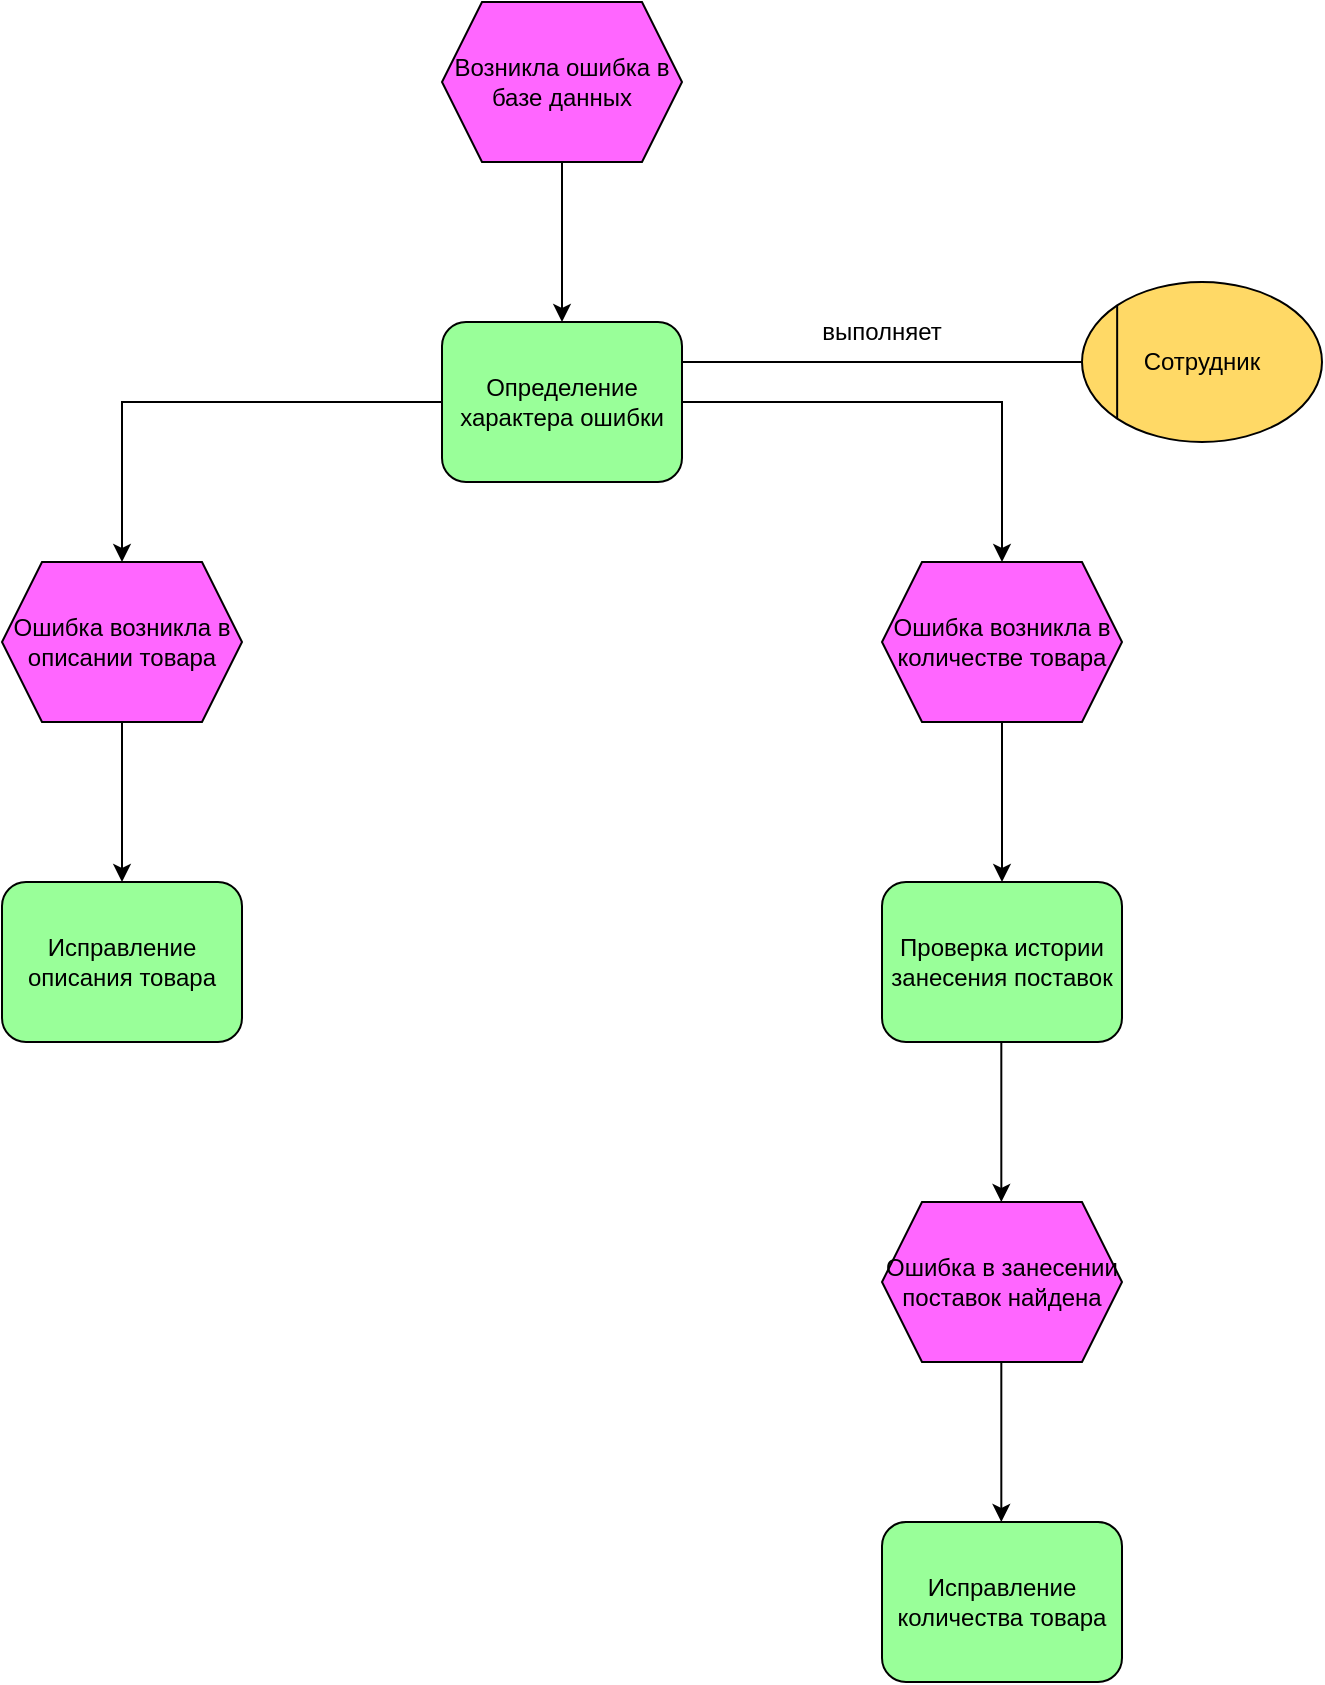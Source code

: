 <mxfile version="22.1.11" type="github">
  <diagram name="Страница — 1" id="oZnSSF_PE2cygU99dXs-">
    <mxGraphModel dx="1430" dy="786" grid="1" gridSize="10" guides="1" tooltips="1" connect="1" arrows="1" fold="1" page="1" pageScale="1" pageWidth="827" pageHeight="1169" math="0" shadow="0">
      <root>
        <mxCell id="0" />
        <mxCell id="1" parent="0" />
        <mxCell id="ZmDcYb9TTakc3vNmTTzt-1" value="Возникла ошибка в базе данных" style="shape=hexagon;perimeter=hexagonPerimeter2;whiteSpace=wrap;html=1;fixedSize=1;fillColor=#FF66FF;strokeColor=#000000;" vertex="1" parent="1">
          <mxGeometry x="340" y="40" width="120" height="80" as="geometry" />
        </mxCell>
        <mxCell id="ZmDcYb9TTakc3vNmTTzt-2" value="Определение характера ошибки" style="rounded=1;whiteSpace=wrap;html=1;fillColor=#99FF99;" vertex="1" parent="1">
          <mxGeometry x="340" y="200" width="120" height="80" as="geometry" />
        </mxCell>
        <mxCell id="ZmDcYb9TTakc3vNmTTzt-3" value="" style="endArrow=classic;html=1;rounded=0;exitX=0.5;exitY=1;exitDx=0;exitDy=0;entryX=0.5;entryY=0;entryDx=0;entryDy=0;" edge="1" parent="1" source="ZmDcYb9TTakc3vNmTTzt-1" target="ZmDcYb9TTakc3vNmTTzt-2">
          <mxGeometry width="50" height="50" relative="1" as="geometry">
            <mxPoint x="420" y="270" as="sourcePoint" />
            <mxPoint x="470" y="220" as="targetPoint" />
          </mxGeometry>
        </mxCell>
        <mxCell id="ZmDcYb9TTakc3vNmTTzt-4" value="Ошибка возникла в описании товара" style="shape=hexagon;perimeter=hexagonPerimeter2;whiteSpace=wrap;html=1;fixedSize=1;fillColor=#FF66FF;strokeColor=#000000;" vertex="1" parent="1">
          <mxGeometry x="120" y="320" width="120" height="80" as="geometry" />
        </mxCell>
        <mxCell id="ZmDcYb9TTakc3vNmTTzt-5" value="Ошибка возникла в количестве товара" style="shape=hexagon;perimeter=hexagonPerimeter2;whiteSpace=wrap;html=1;fixedSize=1;fillColor=#FF66FF;strokeColor=#000000;" vertex="1" parent="1">
          <mxGeometry x="560" y="320" width="120" height="80" as="geometry" />
        </mxCell>
        <mxCell id="ZmDcYb9TTakc3vNmTTzt-6" value="" style="endArrow=classic;html=1;rounded=0;exitX=1;exitY=0.5;exitDx=0;exitDy=0;entryX=0.5;entryY=0;entryDx=0;entryDy=0;" edge="1" parent="1" source="ZmDcYb9TTakc3vNmTTzt-2" target="ZmDcYb9TTakc3vNmTTzt-5">
          <mxGeometry width="50" height="50" relative="1" as="geometry">
            <mxPoint x="410" y="130" as="sourcePoint" />
            <mxPoint x="410" y="210" as="targetPoint" />
            <Array as="points">
              <mxPoint x="620" y="240" />
            </Array>
          </mxGeometry>
        </mxCell>
        <mxCell id="ZmDcYb9TTakc3vNmTTzt-7" value="" style="endArrow=classic;html=1;rounded=0;exitX=0;exitY=0.5;exitDx=0;exitDy=0;entryX=0.5;entryY=0;entryDx=0;entryDy=0;" edge="1" parent="1" source="ZmDcYb9TTakc3vNmTTzt-2" target="ZmDcYb9TTakc3vNmTTzt-4">
          <mxGeometry width="50" height="50" relative="1" as="geometry">
            <mxPoint x="470" y="250" as="sourcePoint" />
            <mxPoint x="630" y="330" as="targetPoint" />
            <Array as="points">
              <mxPoint x="180" y="240" />
            </Array>
          </mxGeometry>
        </mxCell>
        <mxCell id="ZmDcYb9TTakc3vNmTTzt-8" value="Исправление описания товара" style="rounded=1;whiteSpace=wrap;html=1;fillColor=#99FF99;" vertex="1" parent="1">
          <mxGeometry x="120" y="480" width="120" height="80" as="geometry" />
        </mxCell>
        <mxCell id="ZmDcYb9TTakc3vNmTTzt-9" value="" style="endArrow=classic;html=1;rounded=0;exitX=0.5;exitY=1;exitDx=0;exitDy=0;entryX=0.5;entryY=0;entryDx=0;entryDy=0;" edge="1" parent="1" source="ZmDcYb9TTakc3vNmTTzt-4" target="ZmDcYb9TTakc3vNmTTzt-8">
          <mxGeometry width="50" height="50" relative="1" as="geometry">
            <mxPoint x="420" y="410" as="sourcePoint" />
            <mxPoint x="470" y="360" as="targetPoint" />
          </mxGeometry>
        </mxCell>
        <mxCell id="ZmDcYb9TTakc3vNmTTzt-10" value="Проверка истории занесения поставок" style="rounded=1;whiteSpace=wrap;html=1;fillColor=#99FF99;" vertex="1" parent="1">
          <mxGeometry x="560" y="480" width="120" height="80" as="geometry" />
        </mxCell>
        <mxCell id="ZmDcYb9TTakc3vNmTTzt-11" value="" style="endArrow=classic;html=1;rounded=0;exitX=0.5;exitY=1;exitDx=0;exitDy=0;entryX=0.5;entryY=0;entryDx=0;entryDy=0;" edge="1" parent="1" source="ZmDcYb9TTakc3vNmTTzt-5" target="ZmDcYb9TTakc3vNmTTzt-10">
          <mxGeometry width="50" height="50" relative="1" as="geometry">
            <mxPoint x="399.66" y="420" as="sourcePoint" />
            <mxPoint x="399.66" y="500" as="targetPoint" />
          </mxGeometry>
        </mxCell>
        <mxCell id="ZmDcYb9TTakc3vNmTTzt-13" value="Ошибка в занесении поставок найдена" style="shape=hexagon;perimeter=hexagonPerimeter2;whiteSpace=wrap;html=1;fixedSize=1;fillColor=#FF66FF;strokeColor=#000000;" vertex="1" parent="1">
          <mxGeometry x="560" y="640" width="120" height="80" as="geometry" />
        </mxCell>
        <mxCell id="ZmDcYb9TTakc3vNmTTzt-14" value="" style="endArrow=classic;html=1;rounded=0;exitX=0.5;exitY=1;exitDx=0;exitDy=0;entryX=0.5;entryY=0;entryDx=0;entryDy=0;" edge="1" parent="1">
          <mxGeometry width="50" height="50" relative="1" as="geometry">
            <mxPoint x="619.66" y="560" as="sourcePoint" />
            <mxPoint x="619.66" y="640" as="targetPoint" />
          </mxGeometry>
        </mxCell>
        <mxCell id="ZmDcYb9TTakc3vNmTTzt-15" value="Исправление количества товара" style="rounded=1;whiteSpace=wrap;html=1;fillColor=#99FF99;" vertex="1" parent="1">
          <mxGeometry x="560" y="800" width="120" height="80" as="geometry" />
        </mxCell>
        <mxCell id="ZmDcYb9TTakc3vNmTTzt-17" value="" style="endArrow=classic;html=1;rounded=0;exitX=0.5;exitY=1;exitDx=0;exitDy=0;entryX=0.5;entryY=0;entryDx=0;entryDy=0;" edge="1" parent="1">
          <mxGeometry width="50" height="50" relative="1" as="geometry">
            <mxPoint x="619.66" y="720" as="sourcePoint" />
            <mxPoint x="619.66" y="800" as="targetPoint" />
          </mxGeometry>
        </mxCell>
        <mxCell id="ZmDcYb9TTakc3vNmTTzt-18" value="Сотрудник" style="ellipse;whiteSpace=wrap;html=1;fillColor=#FFD966;" vertex="1" parent="1">
          <mxGeometry x="660" y="180" width="120" height="80" as="geometry" />
        </mxCell>
        <mxCell id="ZmDcYb9TTakc3vNmTTzt-19" value="" style="endArrow=none;html=1;rounded=0;entryX=0;entryY=0;entryDx=0;entryDy=0;exitX=0;exitY=1;exitDx=0;exitDy=0;" edge="1" parent="1" source="ZmDcYb9TTakc3vNmTTzt-18" target="ZmDcYb9TTakc3vNmTTzt-18">
          <mxGeometry width="50" height="50" relative="1" as="geometry">
            <mxPoint x="410" y="610" as="sourcePoint" />
            <mxPoint x="460" y="560" as="targetPoint" />
          </mxGeometry>
        </mxCell>
        <mxCell id="ZmDcYb9TTakc3vNmTTzt-20" value="" style="endArrow=none;html=1;rounded=0;entryX=0;entryY=0.5;entryDx=0;entryDy=0;exitX=1;exitY=0.25;exitDx=0;exitDy=0;" edge="1" parent="1" target="ZmDcYb9TTakc3vNmTTzt-18">
          <mxGeometry width="50" height="50" relative="1" as="geometry">
            <mxPoint x="460" y="220" as="sourcePoint" />
            <mxPoint x="460" y="560" as="targetPoint" />
          </mxGeometry>
        </mxCell>
        <mxCell id="ZmDcYb9TTakc3vNmTTzt-21" value="выполняет" style="text;html=1;strokeColor=none;fillColor=none;align=center;verticalAlign=middle;whiteSpace=wrap;rounded=0;" vertex="1" parent="1">
          <mxGeometry x="530" y="190" width="60" height="30" as="geometry" />
        </mxCell>
      </root>
    </mxGraphModel>
  </diagram>
</mxfile>
